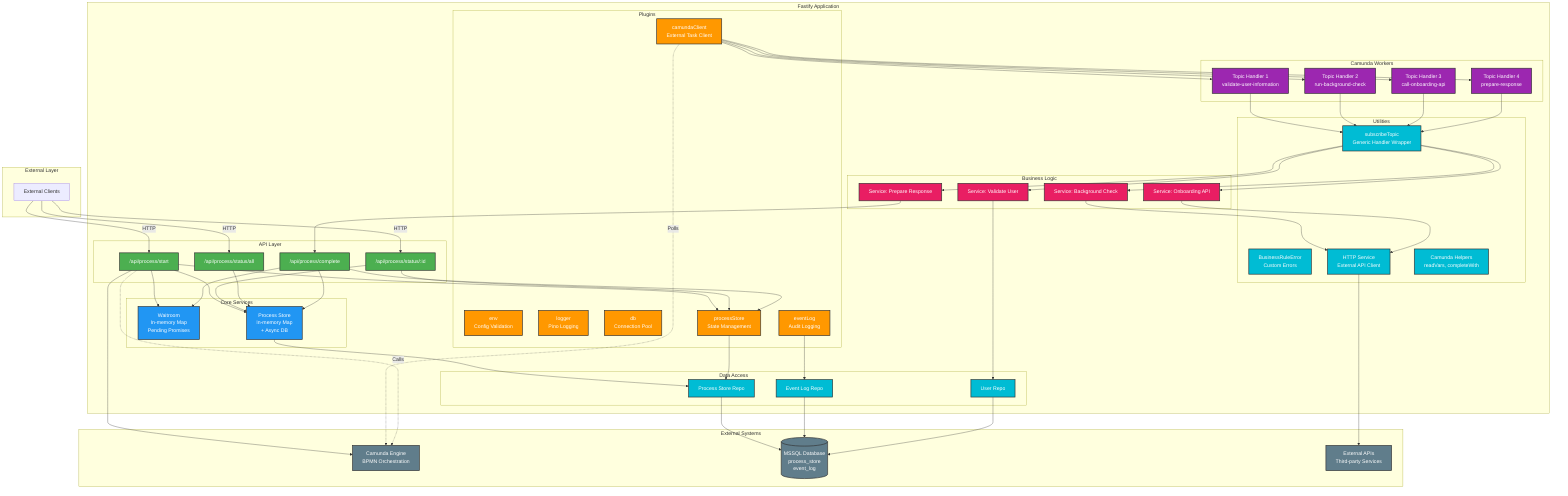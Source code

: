 graph TB
    subgraph "External Layer"
        Client[External Clients]
    end

    subgraph "Fastify Application"
        subgraph "API Layer"
            StartRoute["/api/process/start"]
            StatusRoute["/api/process/status/:id"]
            AllRoute["/api/process/status/all"]
            CompleteRoute["/api/process/complete"]
        end

        subgraph "Core Services"
            Waitroom[Waitroom<br/>In-memory Map<br/>Pending Promises]
            ProcessStore[Process Store<br/>In-memory Map<br/>+ Async DB]
        end

        subgraph "Plugins"
            EnvPlugin[env<br/>Config Validation]
            LoggerPlugin[logger<br/>Pino Logging]
            DbPlugin[db<br/>Connection Pool]
            EventLogPlugin[eventLog<br/>Audit Logging]
            ProcessStorePlugin[processStore<br/>State Management]
            CamundaPlugin[camundaClient<br/>External Task Client]
        end

        subgraph "Camunda Workers"
            Worker1[Topic Handler 1<br/>validate-user-information]
            Worker2[Topic Handler 2<br/>run-background-check]
            Worker3[Topic Handler 3<br/>call-onboarding-api]
            Worker4[Topic Handler 4<br/>prepare-response]
        end

        subgraph "Business Logic"
            Service1[Service: Validate User]
            Service2[Service: Background Check]
            Service3[Service: Onboarding API]
            Service4[Service: Prepare Response]
        end

        subgraph "Data Access"
            ProcessRepo[Process Store Repo]
            EventLogRepo[Event Log Repo]
            UserRepo[User Repo]
        end

        subgraph "Utilities"
            SubscribeTopic[subscribeTopic<br/>Generic Handler Wrapper]
            Errors[BusinessRuleError<br/>Custom Errors]
            HttpService[HTTP Service<br/>External API Client]
            CamundaHelpers[Camunda Helpers<br/>readVars, completeWith]
        end
    end

    subgraph "External Systems"
        CamundaEngine[Camunda Engine<br/>BPMN Orchestration]
        Database[(MSSQL Database<br/>process_store<br/>event_log)]
        ExternalAPI[External APIs<br/>Third-party Services]
    end

    %% Client interactions
    Client -->|HTTP| StartRoute
    Client -->|HTTP| StatusRoute
    Client -->|HTTP| AllRoute

    %% Route dependencies
    StartRoute --> Waitroom
    StartRoute --> ProcessStore
    StartRoute --> CamundaEngine
    StatusRoute --> ProcessStore
    AllRoute --> ProcessStore
    CompleteRoute --> ProcessStore
    CompleteRoute --> Waitroom

    %% Worker flow
    CamundaPlugin --> Worker1
    CamundaPlugin --> Worker2
    CamundaPlugin --> Worker3
    CamundaPlugin --> Worker4

    Worker1 --> SubscribeTopic
    Worker2 --> SubscribeTopic
    Worker3 --> SubscribeTopic
    Worker4 --> SubscribeTopic

    SubscribeTopic --> Service1
    SubscribeTopic --> Service2
    SubscribeTopic --> Service3
    SubscribeTopic --> Service4

    Service1 --> UserRepo
    Service2 --> HttpService
    Service3 --> HttpService
    Service4 --> CompleteRoute

    %% Data access
    ProcessStore --> ProcessRepo
    ProcessStorePlugin --> ProcessRepo
    EventLogPlugin --> EventLogRepo
    ProcessRepo --> Database
    EventLogRepo --> Database
    UserRepo --> Database

    %% External systems
    CamundaPlugin -.Polls.-> CamundaEngine
    StartRoute -.Calls.-> CamundaEngine
    HttpService --> ExternalAPI

    %% Plugin dependencies
    StartRoute --> ProcessStorePlugin
    StatusRoute --> ProcessStorePlugin
    CompleteRoute --> ProcessStorePlugin

    classDef apiNode fill:#4CAF50,stroke:#333,stroke-width:2px,color:#fff
    classDef coreNode fill:#2196F3,stroke:#333,stroke-width:2px,color:#fff
    classDef pluginNode fill:#FF9800,stroke:#333,stroke-width:2px,color:#fff
    classDef workerNode fill:#9C27B0,stroke:#333,stroke-width:2px,color:#fff
    classDef serviceNode fill:#E91E63,stroke:#333,stroke-width:2px,color:#fff
    classDef dataNode fill:#00BCD4,stroke:#333,stroke-width:2px,color:#fff
    classDef externalNode fill:#607D8B,stroke:#333,stroke-width:2px,color:#fff

    class StartRoute,StatusRoute,AllRoute,CompleteRoute apiNode
    class Waitroom,ProcessStore coreNode
    class EnvPlugin,LoggerPlugin,DbPlugin,EventLogPlugin,ProcessStorePlugin,CamundaPlugin pluginNode
    class Worker1,Worker2,Worker3,Worker4 workerNode
    class Service1,Service2,Service3,Service4 serviceNode
    class ProcessRepo,EventLogRepo,UserRepo,SubscribeTopic,Errors,HttpService,CamundaHelpers dataNode
    class CamundaEngine,Database,ExternalAPI externalNode